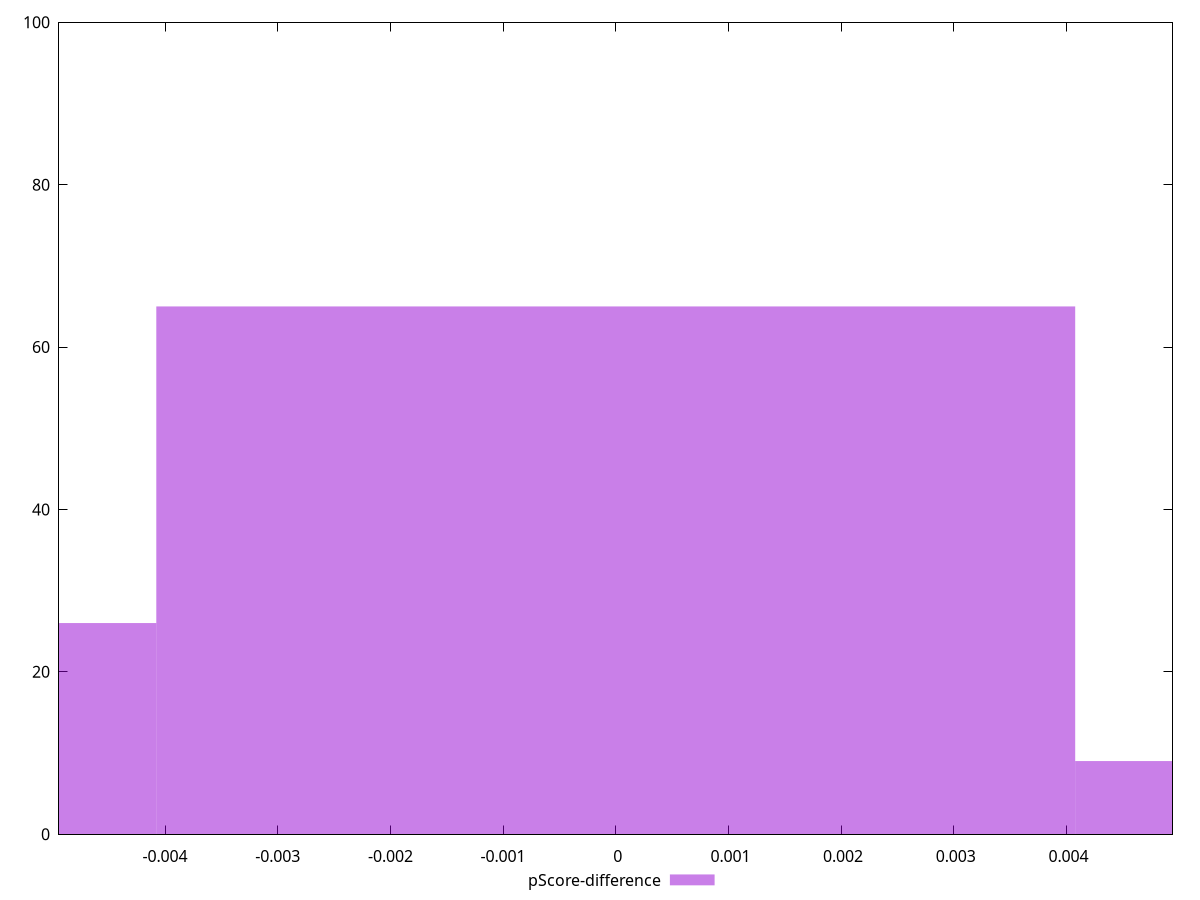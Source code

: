 reset

$pScoreDifference <<EOF
0 65
-0.008155223021253953 26
0.008155223021253953 9
EOF

set key outside below
set boxwidth 0.008155223021253953
set xrange [-0.004941176470588227:0.004941176470588227]
set yrange [0:100]
set trange [0:100]
set style fill transparent solid 0.5 noborder
set terminal svg size 640, 490 enhanced background rgb 'white'
set output "report_00019_2021-02-10T18-14-37.922Z//render-blocking-resources/samples/pages+cached/pScore-difference/histogram.svg"

plot $pScoreDifference title "pScore-difference" with boxes

reset

